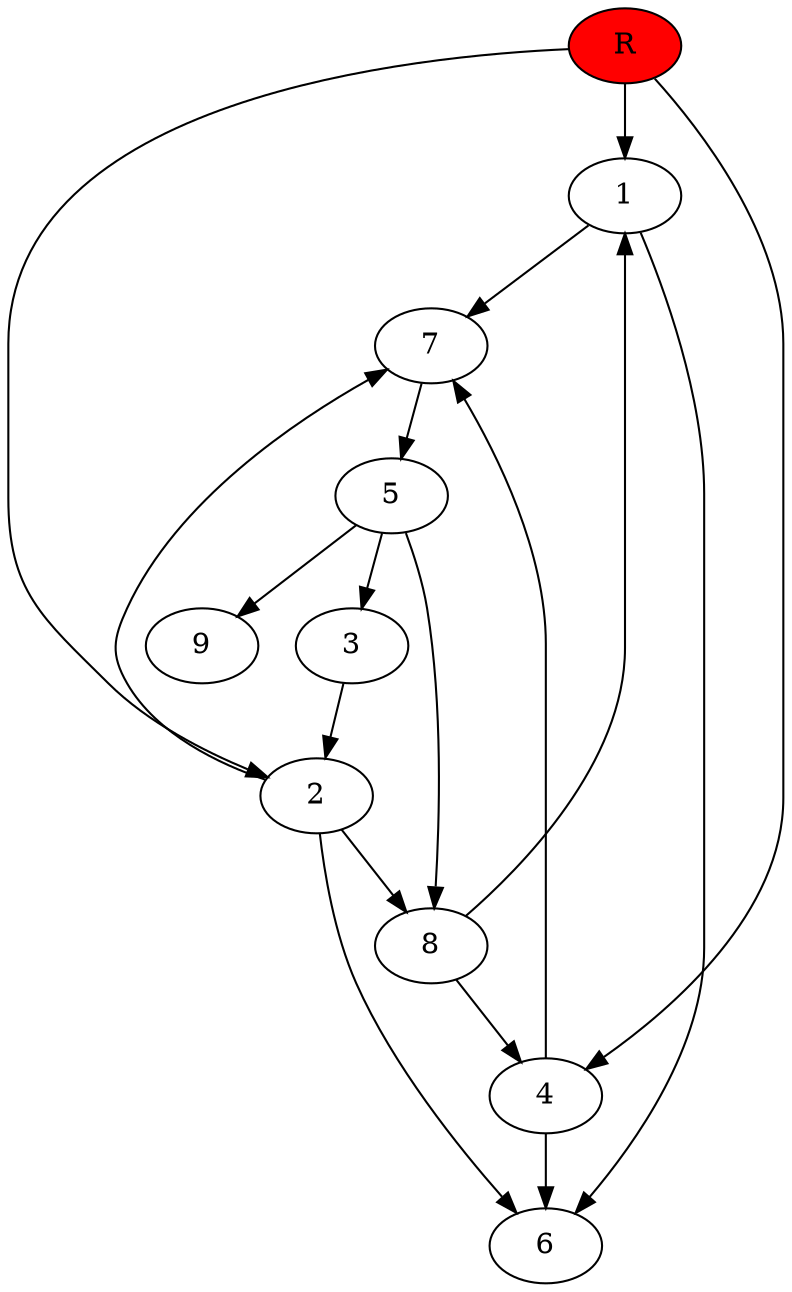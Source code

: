 digraph prb1598 {
	1
	2
	3
	4
	5
	6
	7
	8
	R [fillcolor="#ff0000" style=filled]
	1 -> 6
	1 -> 7
	2 -> 6
	2 -> 7
	2 -> 8
	3 -> 2
	4 -> 6
	4 -> 7
	5 -> 3
	5 -> 8
	5 -> 9
	7 -> 5
	8 -> 1
	8 -> 4
	R -> 1
	R -> 2
	R -> 4
}
